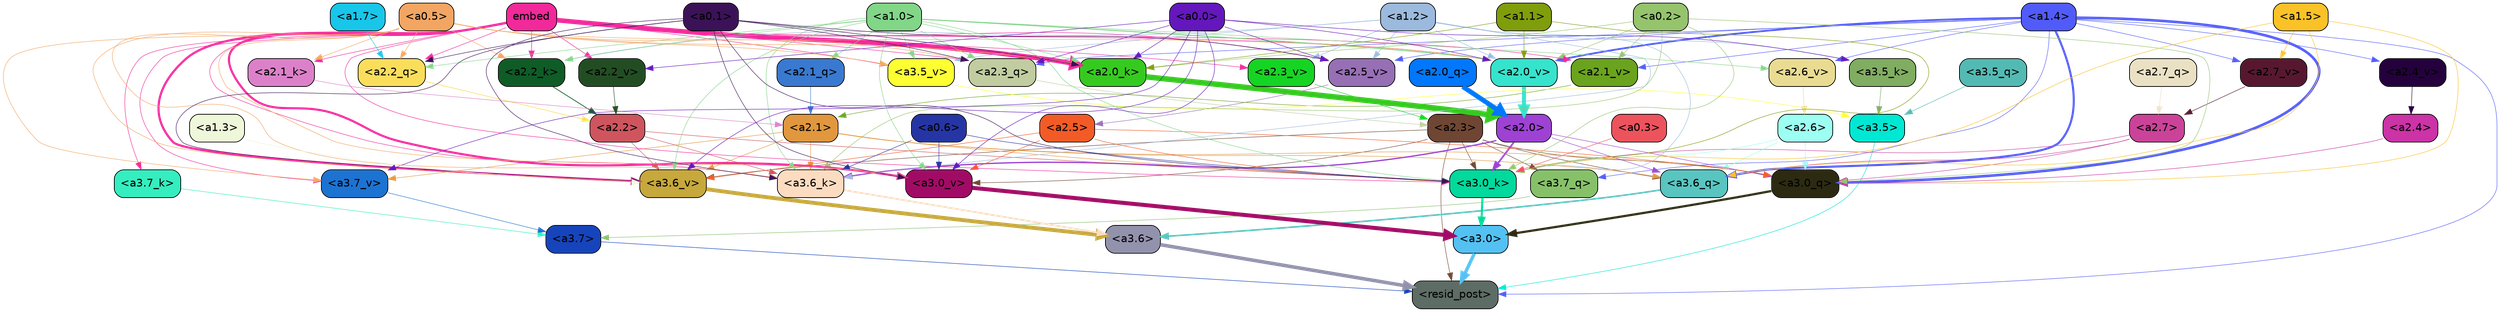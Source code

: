 strict digraph "" {
	graph [bgcolor=transparent,
		layout=dot,
		overlap=false,
		splines=true
	];
	"<a3.7>"	[color=black,
		fillcolor="#1644bc",
		fontname=Helvetica,
		shape=box,
		style="filled, rounded"];
	"<resid_post>"	[color=black,
		fillcolor="#5d6c65",
		fontname=Helvetica,
		shape=box,
		style="filled, rounded"];
	"<a3.7>" -> "<resid_post>"	[color="#1644bc",
		penwidth=0.6239100098609924];
	"<a3.6>"	[color=black,
		fillcolor="#9392ac",
		fontname=Helvetica,
		shape=box,
		style="filled, rounded"];
	"<a3.6>" -> "<resid_post>"	[color="#9392ac",
		penwidth=4.569062113761902];
	"<a3.5>"	[color=black,
		fillcolor="#00e8d3",
		fontname=Helvetica,
		shape=box,
		style="filled, rounded"];
	"<a3.5>" -> "<resid_post>"	[color="#00e8d3",
		penwidth=0.6];
	"<a3.0>"	[color=black,
		fillcolor="#54c1f3",
		fontname=Helvetica,
		shape=box,
		style="filled, rounded"];
	"<a3.0>" -> "<resid_post>"	[color="#54c1f3",
		penwidth=4.283544182777405];
	"<a2.3>"	[color=black,
		fillcolor="#6f4633",
		fontname=Helvetica,
		shape=box,
		style="filled, rounded"];
	"<a2.3>" -> "<resid_post>"	[color="#6f4633",
		penwidth=0.6];
	"<a3.7_q>"	[color=black,
		fillcolor="#86c16a",
		fontname=Helvetica,
		shape=box,
		style="filled, rounded"];
	"<a2.3>" -> "<a3.7_q>"	[color="#6f4633",
		penwidth=0.6];
	"<a3.6_q>"	[color=black,
		fillcolor="#59c5c0",
		fontname=Helvetica,
		shape=box,
		style="filled, rounded"];
	"<a2.3>" -> "<a3.6_q>"	[color="#6f4633",
		penwidth=0.6];
	"<a3.0_q>"	[color=black,
		fillcolor="#2c2b12",
		fontname=Helvetica,
		shape=box,
		style="filled, rounded"];
	"<a2.3>" -> "<a3.0_q>"	[color="#6f4633",
		penwidth=0.6];
	"<a3.0_k>"	[color=black,
		fillcolor="#02d99c",
		fontname=Helvetica,
		shape=box,
		style="filled, rounded"];
	"<a2.3>" -> "<a3.0_k>"	[color="#6f4633",
		penwidth=0.6];
	"<a3.6_v>"	[color=black,
		fillcolor="#c6a83c",
		fontname=Helvetica,
		shape=box,
		style="filled, rounded"];
	"<a2.3>" -> "<a3.6_v>"	[color="#6f4633",
		penwidth=0.6];
	"<a3.0_v>"	[color=black,
		fillcolor="#a20b65",
		fontname=Helvetica,
		shape=box,
		style="filled, rounded"];
	"<a2.3>" -> "<a3.0_v>"	[color="#6f4633",
		penwidth=0.6];
	"<a1.4>"	[color=black,
		fillcolor="#515bf9",
		fontname=Helvetica,
		shape=box,
		style="filled, rounded"];
	"<a1.4>" -> "<resid_post>"	[color="#515bf9",
		penwidth=0.6];
	"<a1.4>" -> "<a3.7_q>"	[color="#515bf9",
		penwidth=0.6];
	"<a1.4>" -> "<a3.6_q>"	[color="#515bf9",
		penwidth=2.6908124685287476];
	"<a1.4>" -> "<a3.0_q>"	[color="#515bf9",
		penwidth=3.32076895236969];
	"<a2.3_q>"	[color=black,
		fillcolor="#c1cca0",
		fontname=Helvetica,
		shape=box,
		style="filled, rounded"];
	"<a1.4>" -> "<a2.3_q>"	[color="#515bf9",
		penwidth=0.6];
	"<a2.7_v>"	[color=black,
		fillcolor="#57182f",
		fontname=Helvetica,
		shape=box,
		style="filled, rounded"];
	"<a1.4>" -> "<a2.7_v>"	[color="#515bf9",
		penwidth=0.6];
	"<a2.6_v>"	[color=black,
		fillcolor="#e9dc92",
		fontname=Helvetica,
		shape=box,
		style="filled, rounded"];
	"<a1.4>" -> "<a2.6_v>"	[color="#515bf9",
		penwidth=0.6];
	"<a2.5_v>"	[color=black,
		fillcolor="#966fb5",
		fontname=Helvetica,
		shape=box,
		style="filled, rounded"];
	"<a1.4>" -> "<a2.5_v>"	[color="#515bf9",
		penwidth=0.6];
	"<a2.4_v>"	[color=black,
		fillcolor="#24013c",
		fontname=Helvetica,
		shape=box,
		style="filled, rounded"];
	"<a1.4>" -> "<a2.4_v>"	[color="#515bf9",
		penwidth=0.6];
	"<a2.1_v>"	[color=black,
		fillcolor="#6aa31e",
		fontname=Helvetica,
		shape=box,
		style="filled, rounded"];
	"<a1.4>" -> "<a2.1_v>"	[color="#515bf9",
		penwidth=0.6];
	"<a2.0_v>"	[color=black,
		fillcolor="#36e3cd",
		fontname=Helvetica,
		shape=box,
		style="filled, rounded"];
	"<a1.4>" -> "<a2.0_v>"	[color="#515bf9",
		penwidth=2.3065454959869385];
	"<a3.7_q>" -> "<a3.7>"	[color="#86c16a",
		penwidth=0.6];
	"<a3.6_q>" -> "<a3.6>"	[color="#59c5c0",
		penwidth=2.03758105635643];
	"<a3.5_q>"	[color=black,
		fillcolor="#53bab3",
		fontname=Helvetica,
		shape=box,
		style="filled, rounded"];
	"<a3.5_q>" -> "<a3.5>"	[color="#53bab3",
		penwidth=0.6];
	"<a3.0_q>" -> "<a3.0>"	[color="#2c2b12",
		penwidth=2.8638100624084473];
	"<a3.7_k>"	[color=black,
		fillcolor="#34eec0",
		fontname=Helvetica,
		shape=box,
		style="filled, rounded"];
	"<a3.7_k>" -> "<a3.7>"	[color="#34eec0",
		penwidth=0.6];
	"<a3.6_k>"	[color=black,
		fillcolor="#fbdcc1",
		fontname=Helvetica,
		shape=box,
		style="filled, rounded"];
	"<a3.6_k>" -> "<a3.6>"	[color="#fbdcc1",
		penwidth=2.174198240041733];
	"<a3.5_k>"	[color=black,
		fillcolor="#80ad61",
		fontname=Helvetica,
		shape=box,
		style="filled, rounded"];
	"<a3.5_k>" -> "<a3.5>"	[color="#80ad61",
		penwidth=0.6];
	"<a3.0_k>" -> "<a3.0>"	[color="#02d99c",
		penwidth=2.6274144649505615];
	"<a3.7_v>"	[color=black,
		fillcolor="#1d73d2",
		fontname=Helvetica,
		shape=box,
		style="filled, rounded"];
	"<a3.7_v>" -> "<a3.7>"	[color="#1d73d2",
		penwidth=0.6];
	"<a3.6_v>" -> "<a3.6>"	[color="#c6a83c",
		penwidth=5.002329230308533];
	"<a3.5_v>"	[color=black,
		fillcolor="#fdff33",
		fontname=Helvetica,
		shape=box,
		style="filled, rounded"];
	"<a3.5_v>" -> "<a3.5>"	[color="#fdff33",
		penwidth=0.6];
	"<a3.0_v>" -> "<a3.0>"	[color="#a20b65",
		penwidth=5.188832879066467];
	"<a2.7>"	[color=black,
		fillcolor="#ca4399",
		fontname=Helvetica,
		shape=box,
		style="filled, rounded"];
	"<a2.7>" -> "<a3.6_q>"	[color="#ca4399",
		penwidth=0.6];
	"<a2.7>" -> "<a3.0_q>"	[color="#ca4399",
		penwidth=0.6];
	"<a2.7>" -> "<a3.0_k>"	[color="#ca4399",
		penwidth=0.6];
	"<a2.6>"	[color=black,
		fillcolor="#9cfff1",
		fontname=Helvetica,
		shape=box,
		style="filled, rounded"];
	"<a2.6>" -> "<a3.6_q>"	[color="#9cfff1",
		penwidth=0.6];
	"<a2.6>" -> "<a3.0_q>"	[color="#9cfff1",
		penwidth=0.6];
	"<a2.6>" -> "<a3.0_k>"	[color="#9cfff1",
		penwidth=0.6];
	"<a2.1>"	[color=black,
		fillcolor="#e1973e",
		fontname=Helvetica,
		shape=box,
		style="filled, rounded"];
	"<a2.1>" -> "<a3.6_q>"	[color="#e1973e",
		penwidth=0.6];
	"<a2.1>" -> "<a3.0_q>"	[color="#e1973e",
		penwidth=0.6];
	"<a2.1>" -> "<a3.6_k>"	[color="#e1973e",
		penwidth=0.6];
	"<a2.1>" -> "<a3.0_k>"	[color="#e1973e",
		penwidth=0.6];
	"<a2.1>" -> "<a3.7_v>"	[color="#e1973e",
		penwidth=0.6];
	"<a2.1>" -> "<a3.6_v>"	[color="#e1973e",
		penwidth=0.6];
	"<a2.0>"	[color=black,
		fillcolor="#9d42d3",
		fontname=Helvetica,
		shape=box,
		style="filled, rounded"];
	"<a2.0>" -> "<a3.6_q>"	[color="#9d42d3",
		penwidth=0.6];
	"<a2.0>" -> "<a3.0_q>"	[color="#9d42d3",
		penwidth=0.6];
	"<a2.0>" -> "<a3.6_k>"	[color="#9d42d3",
		penwidth=1.6254686117172241];
	"<a2.0>" -> "<a3.0_k>"	[color="#9d42d3",
		penwidth=2.182972814887762];
	"<a1.5>"	[color=black,
		fillcolor="#fbc227",
		fontname=Helvetica,
		shape=box,
		style="filled, rounded"];
	"<a1.5>" -> "<a3.6_q>"	[color="#fbc227",
		penwidth=0.6];
	"<a1.5>" -> "<a3.0_q>"	[color="#fbc227",
		penwidth=0.6];
	"<a1.5>" -> "<a3.0_k>"	[color="#fbc227",
		penwidth=0.6];
	"<a1.5>" -> "<a2.7_v>"	[color="#fbc227",
		penwidth=0.6];
	"<a2.5>"	[color=black,
		fillcolor="#f35b26",
		fontname=Helvetica,
		shape=box,
		style="filled, rounded"];
	"<a2.5>" -> "<a3.0_q>"	[color="#f35b26",
		penwidth=0.6];
	"<a2.5>" -> "<a3.0_k>"	[color="#f35b26",
		penwidth=0.6];
	"<a2.5>" -> "<a3.6_v>"	[color="#f35b26",
		penwidth=0.6];
	"<a2.5>" -> "<a3.0_v>"	[color="#f35b26",
		penwidth=0.6];
	"<a2.4>"	[color=black,
		fillcolor="#cb33a6",
		fontname=Helvetica,
		shape=box,
		style="filled, rounded"];
	"<a2.4>" -> "<a3.0_q>"	[color="#cb33a6",
		penwidth=0.6];
	"<a0.2>"	[color=black,
		fillcolor="#95c46d",
		fontname=Helvetica,
		shape=box,
		style="filled, rounded"];
	"<a0.2>" -> "<a3.0_q>"	[color="#95c46d",
		penwidth=0.6];
	"<a0.2>" -> "<a3.6_k>"	[color="#95c46d",
		penwidth=0.6];
	"<a0.2>" -> "<a3.0_k>"	[color="#95c46d",
		penwidth=0.6];
	"<a2.0_k>"	[color=black,
		fillcolor="#36ca20",
		fontname=Helvetica,
		shape=box,
		style="filled, rounded"];
	"<a0.2>" -> "<a2.0_k>"	[color="#95c46d",
		penwidth=0.6];
	"<a0.2>" -> "<a2.1_v>"	[color="#95c46d",
		penwidth=0.6];
	"<a0.2>" -> "<a2.0_v>"	[color="#95c46d",
		penwidth=0.6];
	embed	[color=black,
		fillcolor="#f2299b",
		fontname=Helvetica,
		shape=box,
		style="filled, rounded"];
	embed -> "<a3.7_k>"	[color="#f2299b",
		penwidth=0.6];
	embed -> "<a3.6_k>"	[color="#f2299b",
		penwidth=0.6];
	embed -> "<a3.0_k>"	[color="#f2299b",
		penwidth=0.6];
	embed -> "<a3.7_v>"	[color="#f2299b",
		penwidth=0.6];
	embed -> "<a3.6_v>"	[color="#f2299b",
		penwidth=2.809220314025879];
	embed -> "<a3.5_v>"	[color="#f2299b",
		penwidth=0.6];
	embed -> "<a3.0_v>"	[color="#f2299b",
		penwidth=2.754121422767639];
	embed -> "<a2.3_q>"	[color="#f2299b",
		penwidth=0.6];
	"<a2.2_q>"	[color=black,
		fillcolor="#fade5b",
		fontname=Helvetica,
		shape=box,
		style="filled, rounded"];
	embed -> "<a2.2_q>"	[color="#f2299b",
		penwidth=0.6];
	"<a2.2_k>"	[color=black,
		fillcolor="#0f5c27",
		fontname=Helvetica,
		shape=box,
		style="filled, rounded"];
	embed -> "<a2.2_k>"	[color="#f2299b",
		penwidth=0.6805839538574219];
	"<a2.1_k>"	[color=black,
		fillcolor="#dc81c9",
		fontname=Helvetica,
		shape=box,
		style="filled, rounded"];
	embed -> "<a2.1_k>"	[color="#f2299b",
		penwidth=0.6];
	embed -> "<a2.0_k>"	[color="#f2299b",
		penwidth=5.977519929409027];
	embed -> "<a2.5_v>"	[color="#f2299b",
		penwidth=0.6];
	"<a2.3_v>"	[color=black,
		fillcolor="#16d423",
		fontname=Helvetica,
		shape=box,
		style="filled, rounded"];
	embed -> "<a2.3_v>"	[color="#f2299b",
		penwidth=0.6];
	"<a2.2_v>"	[color=black,
		fillcolor="#224d23",
		fontname=Helvetica,
		shape=box,
		style="filled, rounded"];
	embed -> "<a2.2_v>"	[color="#f2299b",
		penwidth=0.6436443328857422];
	embed -> "<a2.1_v>"	[color="#f2299b",
		penwidth=0.6];
	embed -> "<a2.0_v>"	[color="#f2299b",
		penwidth=0.6];
	"<a2.2>"	[color=black,
		fillcolor="#ce555e",
		fontname=Helvetica,
		shape=box,
		style="filled, rounded"];
	"<a2.2>" -> "<a3.6_k>"	[color="#ce555e",
		penwidth=0.6];
	"<a2.2>" -> "<a3.0_k>"	[color="#ce555e",
		penwidth=0.6065438985824585];
	"<a2.2>" -> "<a3.6_v>"	[color="#ce555e",
		penwidth=0.6];
	"<a1.2>"	[color=black,
		fillcolor="#9bbadd",
		fontname=Helvetica,
		shape=box,
		style="filled, rounded"];
	"<a1.2>" -> "<a3.6_k>"	[color="#9bbadd",
		penwidth=0.6];
	"<a1.2>" -> "<a3.5_k>"	[color="#9bbadd",
		penwidth=0.6];
	"<a1.2>" -> "<a3.0_k>"	[color="#9bbadd",
		penwidth=0.6];
	"<a1.2>" -> "<a3.5_v>"	[color="#9bbadd",
		penwidth=0.6];
	"<a1.2>" -> "<a2.2_k>"	[color="#9bbadd",
		penwidth=0.6];
	"<a1.2>" -> "<a2.5_v>"	[color="#9bbadd",
		penwidth=0.6];
	"<a1.2>" -> "<a2.3_v>"	[color="#9bbadd",
		penwidth=0.6];
	"<a1.2>" -> "<a2.0_v>"	[color="#9bbadd",
		penwidth=0.6];
	"<a1.0>"	[color=black,
		fillcolor="#82d688",
		fontname=Helvetica,
		shape=box,
		style="filled, rounded"];
	"<a1.0>" -> "<a3.6_k>"	[color="#82d688",
		penwidth=0.6];
	"<a1.0>" -> "<a3.0_k>"	[color="#82d688",
		penwidth=0.6];
	"<a1.0>" -> "<a3.6_v>"	[color="#82d688",
		penwidth=0.6];
	"<a1.0>" -> "<a3.5_v>"	[color="#82d688",
		penwidth=0.6];
	"<a1.0>" -> "<a3.0_v>"	[color="#82d688",
		penwidth=0.6];
	"<a1.0>" -> "<a2.3_q>"	[color="#82d688",
		penwidth=0.6];
	"<a1.0>" -> "<a2.2_q>"	[color="#82d688",
		penwidth=0.6];
	"<a2.1_q>"	[color=black,
		fillcolor="#3979d0",
		fontname=Helvetica,
		shape=box,
		style="filled, rounded"];
	"<a1.0>" -> "<a2.1_q>"	[color="#82d688",
		penwidth=0.6];
	"<a1.0>" -> "<a2.2_k>"	[color="#82d688",
		penwidth=0.6];
	"<a1.0>" -> "<a2.0_k>"	[color="#82d688",
		penwidth=0.6];
	"<a1.0>" -> "<a2.6_v>"	[color="#82d688",
		penwidth=0.6];
	"<a1.0>" -> "<a2.0_v>"	[color="#82d688",
		penwidth=1.2192587852478027];
	"<a0.6>"	[color=black,
		fillcolor="#2635a4",
		fontname=Helvetica,
		shape=box,
		style="filled, rounded"];
	"<a0.6>" -> "<a3.6_k>"	[color="#2635a4",
		penwidth=0.6];
	"<a0.6>" -> "<a3.0_k>"	[color="#2635a4",
		penwidth=0.6];
	"<a0.6>" -> "<a3.0_v>"	[color="#2635a4",
		penwidth=0.6];
	"<a0.5>"	[color=black,
		fillcolor="#f3a663",
		fontname=Helvetica,
		shape=box,
		style="filled, rounded"];
	"<a0.5>" -> "<a3.6_k>"	[color="#f3a663",
		penwidth=0.6];
	"<a0.5>" -> "<a3.7_v>"	[color="#f3a663",
		penwidth=0.6];
	"<a0.5>" -> "<a3.6_v>"	[color="#f3a663",
		penwidth=0.6];
	"<a0.5>" -> "<a3.5_v>"	[color="#f3a663",
		penwidth=0.6];
	"<a0.5>" -> "<a3.0_v>"	[color="#f3a663",
		penwidth=0.6120390892028809];
	"<a0.5>" -> "<a2.3_q>"	[color="#f3a663",
		penwidth=0.6];
	"<a0.5>" -> "<a2.2_q>"	[color="#f3a663",
		penwidth=0.6];
	"<a0.5>" -> "<a2.2_k>"	[color="#f3a663",
		penwidth=0.6];
	"<a0.5>" -> "<a2.1_k>"	[color="#f3a663",
		penwidth=0.6];
	"<a0.5>" -> "<a2.0_k>"	[color="#f3a663",
		penwidth=0.658348560333252];
	"<a0.5>" -> "<a2.0_v>"	[color="#f3a663",
		penwidth=0.6];
	"<a0.1>"	[color=black,
		fillcolor="#3b1257",
		fontname=Helvetica,
		shape=box,
		style="filled, rounded"];
	"<a0.1>" -> "<a3.6_k>"	[color="#3b1257",
		penwidth=0.6];
	"<a0.1>" -> "<a3.0_k>"	[color="#3b1257",
		penwidth=0.6];
	"<a0.1>" -> "<a3.6_v>"	[color="#3b1257",
		penwidth=0.6];
	"<a0.1>" -> "<a3.0_v>"	[color="#3b1257",
		penwidth=0.6];
	"<a0.1>" -> "<a2.3_q>"	[color="#3b1257",
		penwidth=0.6];
	"<a0.1>" -> "<a2.2_q>"	[color="#3b1257",
		penwidth=0.6];
	"<a0.1>" -> "<a2.0_k>"	[color="#3b1257",
		penwidth=0.6];
	"<a0.1>" -> "<a2.5_v>"	[color="#3b1257",
		penwidth=0.6];
	"<a0.0>"	[color=black,
		fillcolor="#6317bc",
		fontname=Helvetica,
		shape=box,
		style="filled, rounded"];
	"<a0.0>" -> "<a3.5_k>"	[color="#6317bc",
		penwidth=0.6];
	"<a0.0>" -> "<a3.7_v>"	[color="#6317bc",
		penwidth=0.6];
	"<a0.0>" -> "<a3.6_v>"	[color="#6317bc",
		penwidth=0.6];
	"<a0.0>" -> "<a3.0_v>"	[color="#6317bc",
		penwidth=0.6];
	"<a0.0>" -> "<a2.3_q>"	[color="#6317bc",
		penwidth=0.6];
	"<a0.0>" -> "<a2.0_k>"	[color="#6317bc",
		penwidth=0.6];
	"<a0.0>" -> "<a2.5_v>"	[color="#6317bc",
		penwidth=0.6];
	"<a0.0>" -> "<a2.2_v>"	[color="#6317bc",
		penwidth=0.6];
	"<a0.0>" -> "<a2.0_v>"	[color="#6317bc",
		penwidth=0.6];
	"<a1.1>"	[color=black,
		fillcolor="#809d0c",
		fontname=Helvetica,
		shape=box,
		style="filled, rounded"];
	"<a1.1>" -> "<a3.0_k>"	[color="#809d0c",
		penwidth=0.6];
	"<a1.1>" -> "<a2.0_k>"	[color="#809d0c",
		penwidth=0.6];
	"<a1.1>" -> "<a2.0_v>"	[color="#809d0c",
		penwidth=0.6];
	"<a0.3>"	[color=black,
		fillcolor="#ed535d",
		fontname=Helvetica,
		shape=box,
		style="filled, rounded"];
	"<a0.3>" -> "<a3.0_k>"	[color="#ed535d",
		penwidth=0.6];
	"<a1.3>"	[color=black,
		fillcolor="#eef7d9",
		fontname=Helvetica,
		shape=box,
		style="filled, rounded"];
	"<a1.3>" -> "<a3.6_v>"	[color="#eef7d9",
		penwidth=0.6];
	"<a2.7_q>"	[color=black,
		fillcolor="#eae1c5",
		fontname=Helvetica,
		shape=box,
		style="filled, rounded"];
	"<a2.7_q>" -> "<a2.7>"	[color="#eae1c5",
		penwidth=0.6];
	"<a2.3_q>" -> "<a2.3>"	[color="#c1cca0",
		penwidth=0.6];
	"<a2.2_q>" -> "<a2.2>"	[color="#fade5b",
		penwidth=0.7585353851318359];
	"<a2.1_q>" -> "<a2.1>"	[color="#3979d0",
		penwidth=0.6];
	"<a2.0_q>"	[color=black,
		fillcolor="#0177fc",
		fontname=Helvetica,
		shape=box,
		style="filled, rounded"];
	"<a2.0_q>" -> "<a2.0>"	[color="#0177fc",
		penwidth=6.189085364341736];
	"<a2.2_k>" -> "<a2.2>"	[color="#0f5c27",
		penwidth=0.87534499168396];
	"<a2.1_k>" -> "<a2.1>"	[color="#dc81c9",
		penwidth=0.6];
	"<a2.0_k>" -> "<a2.0>"	[color="#36ca20",
		penwidth=7.056803464889526];
	"<a2.7_v>" -> "<a2.7>"	[color="#57182f",
		penwidth=0.6];
	"<a2.6_v>" -> "<a2.6>"	[color="#e9dc92",
		penwidth=0.6];
	"<a2.5_v>" -> "<a2.5>"	[color="#966fb5",
		penwidth=0.6];
	"<a2.4_v>" -> "<a2.4>"	[color="#24013c",
		penwidth=0.6];
	"<a2.3_v>" -> "<a2.3>"	[color="#16d423",
		penwidth=0.6];
	"<a2.2_v>" -> "<a2.2>"	[color="#224d23",
		penwidth=0.6];
	"<a2.1_v>" -> "<a2.1>"	[color="#6aa31e",
		penwidth=0.6];
	"<a2.0_v>" -> "<a2.0>"	[color="#36e3cd",
		penwidth=5.12138295173645];
	"<a1.7>"	[color=black,
		fillcolor="#18c6ea",
		fontname=Helvetica,
		shape=box,
		style="filled, rounded"];
	"<a1.7>" -> "<a2.2_q>"	[color="#18c6ea",
		penwidth=0.6];
}
